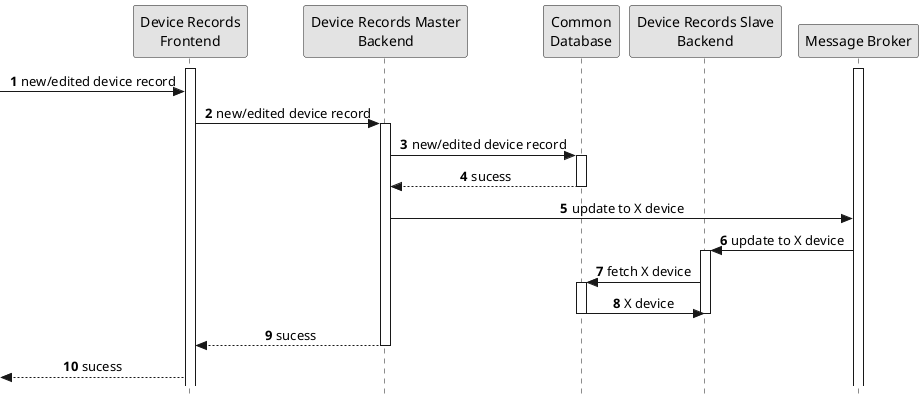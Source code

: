@startuml process-view-level2-uc06

skinparam Monochrome true
skinparam sequenceMessageAlign center
skinparam style strictuml
hide unlinked

autonumber 1

participant "Device Records\nFrontend" as DRF
participant "Device Records Master\nBackend" as DRMB
participant "Common\nDatabase" as DRDB
participant "Device Records Slave\nBackend" as DRSB
participant "Message Broker" as MB

activate MB
activate DRF

-> DRF: new/edited device record

DRF -> DRMB: new/edited device record
activate DRMB

DRMB -> DRDB: new/edited device record
activate DRDB

DRDB --> DRMB: sucess
deactivate DRDB

DRMB -> MB: update to X device

MB -> DRSB: update to X device
activate DRSB

DRSB -> DRDB: fetch X device
activate DRDB

DRDB -> DRSB: X device
deactivate DRDB

deactivate DRSB

DRMB --> DRF: sucess

deactivate DRMB

<-- DRF: sucess

@enduml
